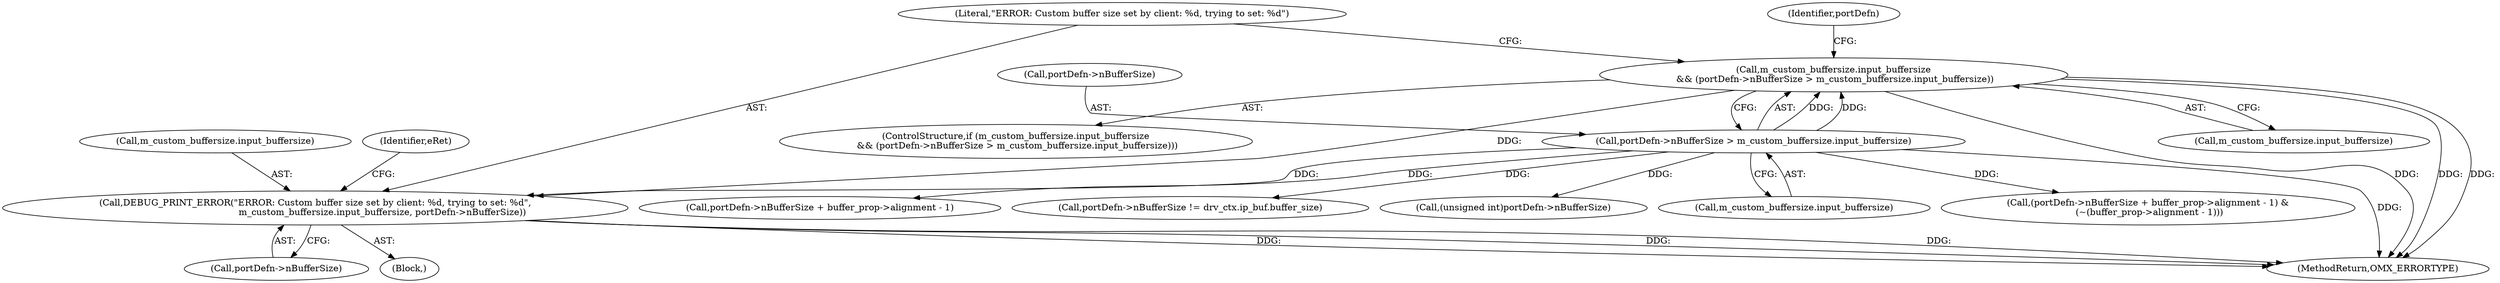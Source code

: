 digraph "0_Android_560ccdb509a7b86186fac0fce1b25bd9a3e6a6e8_2@pointer" {
"1001199" [label="(Call,DEBUG_PRINT_ERROR(\"ERROR: Custom buffer size set by client: %d, trying to set: %d\",\n                                               m_custom_buffersize.input_buffersize, portDefn->nBufferSize))"];
"1001187" [label="(Call,m_custom_buffersize.input_buffersize\n && (portDefn->nBufferSize > m_custom_buffersize.input_buffersize))"];
"1001191" [label="(Call,portDefn->nBufferSize > m_custom_buffersize.input_buffersize)"];
"1001222" [label="(Call,portDefn->nBufferSize != drv_ctx.ip_buf.buffer_size)"];
"1001215" [label="(Identifier,portDefn)"];
"1001187" [label="(Call,m_custom_buffersize.input_buffersize\n && (portDefn->nBufferSize > m_custom_buffersize.input_buffersize))"];
"1001201" [label="(Call,m_custom_buffersize.input_buffersize)"];
"1001208" [label="(Identifier,eRet)"];
"1001186" [label="(ControlStructure,if (m_custom_buffersize.input_buffersize\n && (portDefn->nBufferSize > m_custom_buffersize.input_buffersize)))"];
"1001199" [label="(Call,DEBUG_PRINT_ERROR(\"ERROR: Custom buffer size set by client: %d, trying to set: %d\",\n                                               m_custom_buffersize.input_buffersize, portDefn->nBufferSize))"];
"1001301" [label="(Call,(unsigned int)portDefn->nBufferSize)"];
"1003102" [label="(MethodReturn,OMX_ERRORTYPE)"];
"1001195" [label="(Call,m_custom_buffersize.input_buffersize)"];
"1001257" [label="(Call,(portDefn->nBufferSize + buffer_prop->alignment - 1) &\n (~(buffer_prop->alignment - 1)))"];
"1001188" [label="(Call,m_custom_buffersize.input_buffersize)"];
"1001204" [label="(Call,portDefn->nBufferSize)"];
"1001192" [label="(Call,portDefn->nBufferSize)"];
"1001258" [label="(Call,portDefn->nBufferSize + buffer_prop->alignment - 1)"];
"1001191" [label="(Call,portDefn->nBufferSize > m_custom_buffersize.input_buffersize)"];
"1001200" [label="(Literal,\"ERROR: Custom buffer size set by client: %d, trying to set: %d\")"];
"1001198" [label="(Block,)"];
"1001199" -> "1001198"  [label="AST: "];
"1001199" -> "1001204"  [label="CFG: "];
"1001200" -> "1001199"  [label="AST: "];
"1001201" -> "1001199"  [label="AST: "];
"1001204" -> "1001199"  [label="AST: "];
"1001208" -> "1001199"  [label="CFG: "];
"1001199" -> "1003102"  [label="DDG: "];
"1001199" -> "1003102"  [label="DDG: "];
"1001199" -> "1003102"  [label="DDG: "];
"1001187" -> "1001199"  [label="DDG: "];
"1001191" -> "1001199"  [label="DDG: "];
"1001187" -> "1001186"  [label="AST: "];
"1001187" -> "1001188"  [label="CFG: "];
"1001187" -> "1001191"  [label="CFG: "];
"1001188" -> "1001187"  [label="AST: "];
"1001191" -> "1001187"  [label="AST: "];
"1001200" -> "1001187"  [label="CFG: "];
"1001215" -> "1001187"  [label="CFG: "];
"1001187" -> "1003102"  [label="DDG: "];
"1001187" -> "1003102"  [label="DDG: "];
"1001187" -> "1003102"  [label="DDG: "];
"1001191" -> "1001187"  [label="DDG: "];
"1001191" -> "1001187"  [label="DDG: "];
"1001191" -> "1001195"  [label="CFG: "];
"1001192" -> "1001191"  [label="AST: "];
"1001195" -> "1001191"  [label="AST: "];
"1001191" -> "1003102"  [label="DDG: "];
"1001191" -> "1001222"  [label="DDG: "];
"1001191" -> "1001257"  [label="DDG: "];
"1001191" -> "1001258"  [label="DDG: "];
"1001191" -> "1001301"  [label="DDG: "];
}
